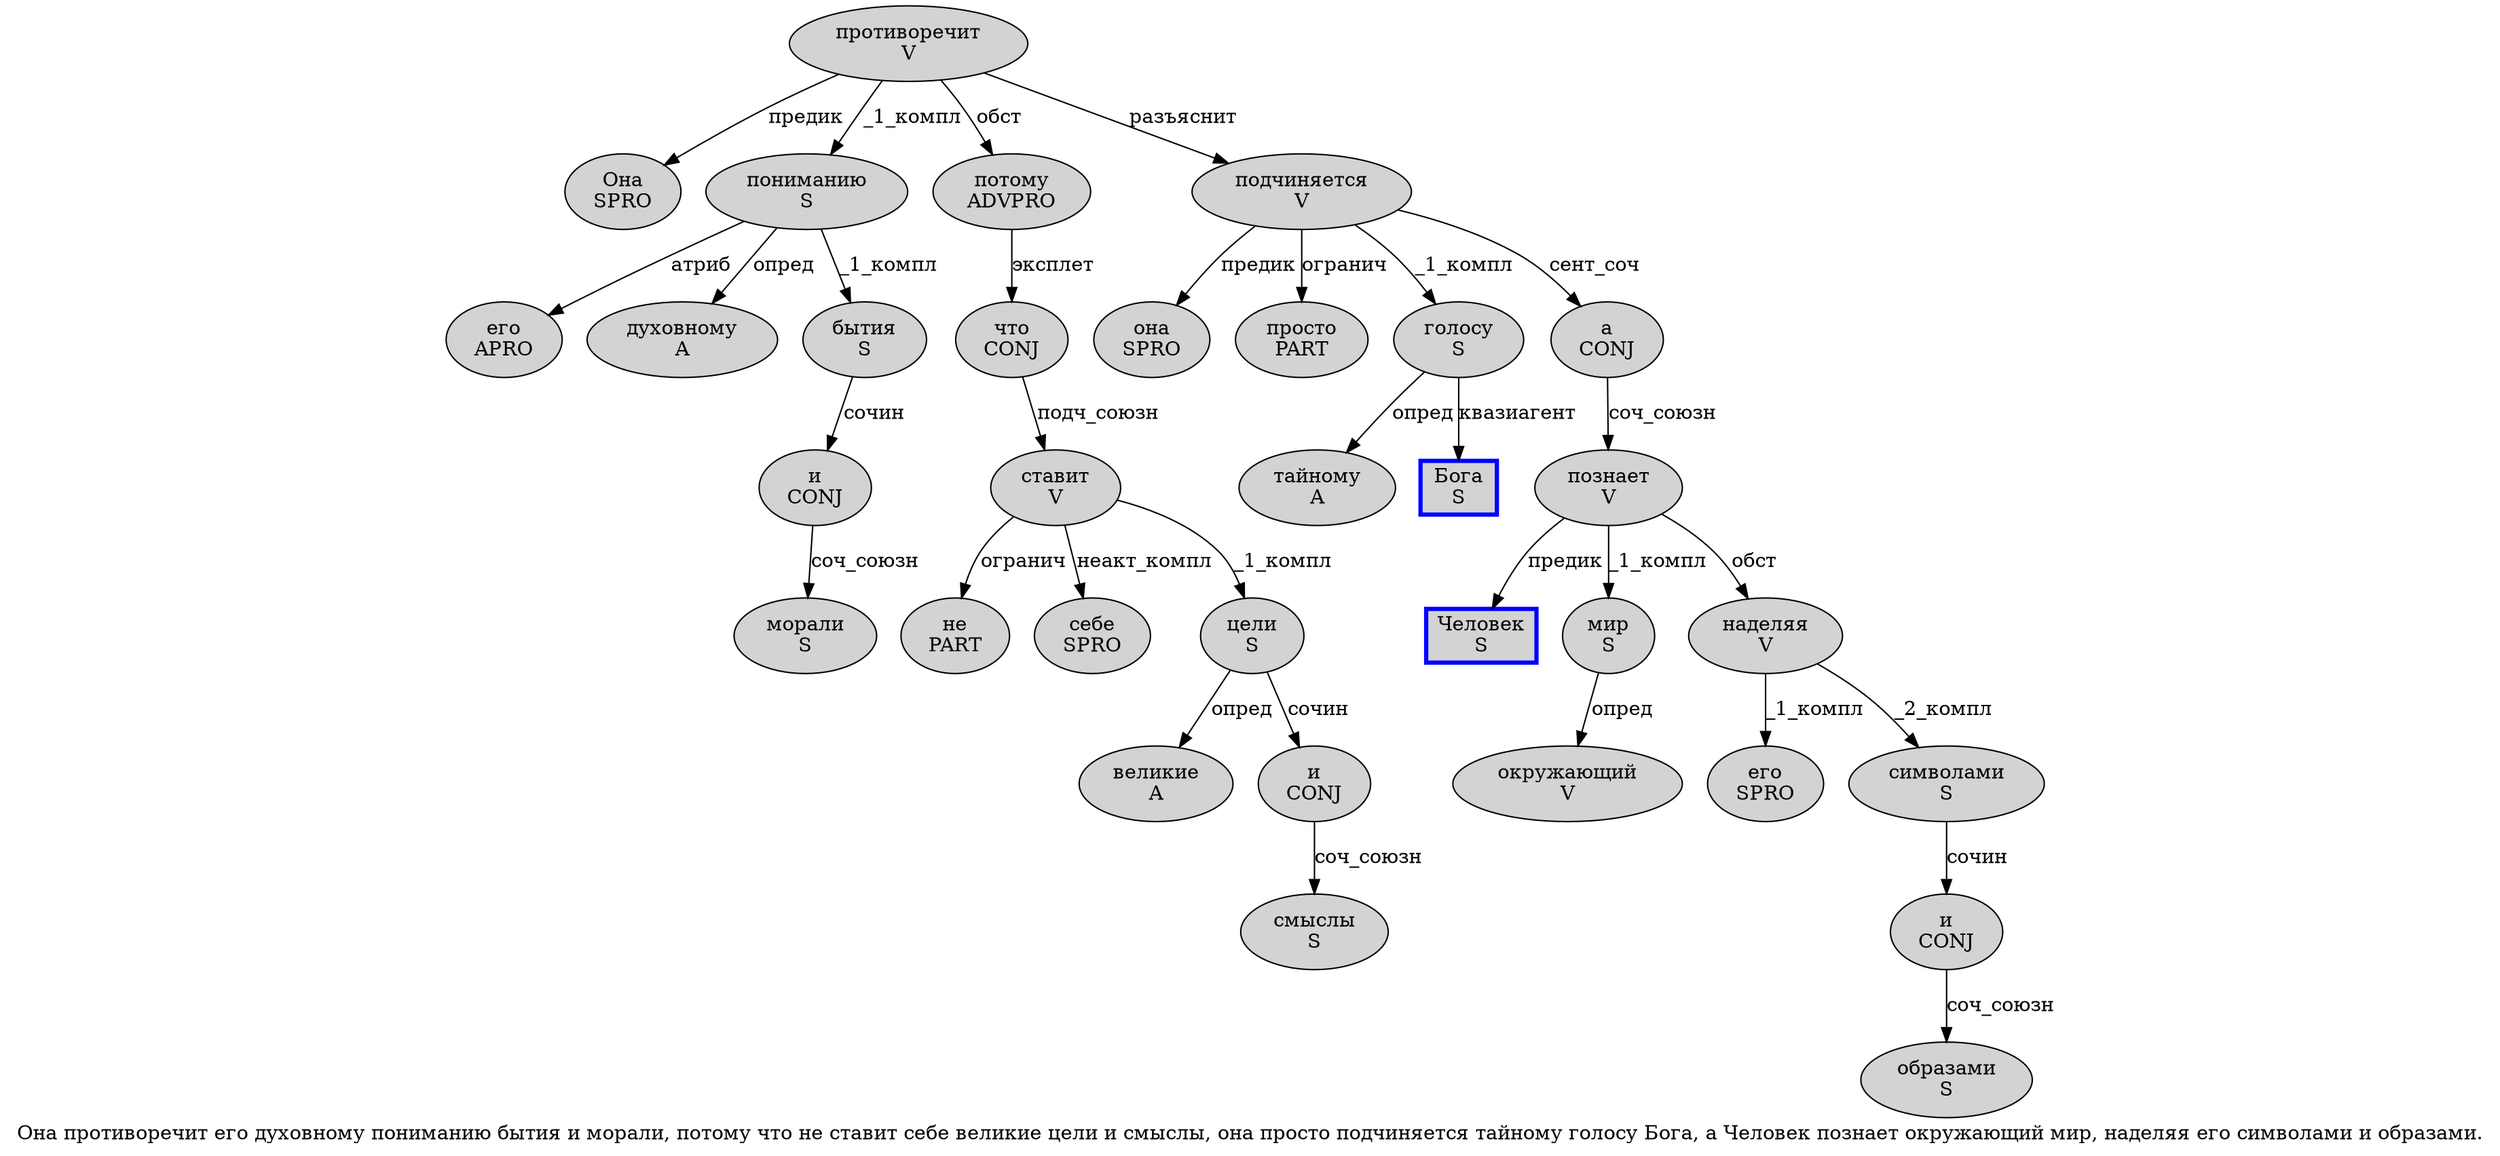 digraph SENTENCE_2134 {
	graph [label="Она противоречит его духовному пониманию бытия и морали, потому что не ставит себе великие цели и смыслы, она просто подчиняется тайному голосу Бога, а Человек познает окружающий мир, наделяя его символами и образами."]
	node [style=filled]
		0 [label="Она
SPRO" color="" fillcolor=lightgray penwidth=1 shape=ellipse]
		1 [label="противоречит
V" color="" fillcolor=lightgray penwidth=1 shape=ellipse]
		2 [label="его
APRO" color="" fillcolor=lightgray penwidth=1 shape=ellipse]
		3 [label="духовному
A" color="" fillcolor=lightgray penwidth=1 shape=ellipse]
		4 [label="пониманию
S" color="" fillcolor=lightgray penwidth=1 shape=ellipse]
		5 [label="бытия
S" color="" fillcolor=lightgray penwidth=1 shape=ellipse]
		6 [label="и
CONJ" color="" fillcolor=lightgray penwidth=1 shape=ellipse]
		7 [label="морали
S" color="" fillcolor=lightgray penwidth=1 shape=ellipse]
		9 [label="потому
ADVPRO" color="" fillcolor=lightgray penwidth=1 shape=ellipse]
		10 [label="что
CONJ" color="" fillcolor=lightgray penwidth=1 shape=ellipse]
		11 [label="не
PART" color="" fillcolor=lightgray penwidth=1 shape=ellipse]
		12 [label="ставит
V" color="" fillcolor=lightgray penwidth=1 shape=ellipse]
		13 [label="себе
SPRO" color="" fillcolor=lightgray penwidth=1 shape=ellipse]
		14 [label="великие
A" color="" fillcolor=lightgray penwidth=1 shape=ellipse]
		15 [label="цели
S" color="" fillcolor=lightgray penwidth=1 shape=ellipse]
		16 [label="и
CONJ" color="" fillcolor=lightgray penwidth=1 shape=ellipse]
		17 [label="смыслы
S" color="" fillcolor=lightgray penwidth=1 shape=ellipse]
		19 [label="она
SPRO" color="" fillcolor=lightgray penwidth=1 shape=ellipse]
		20 [label="просто
PART" color="" fillcolor=lightgray penwidth=1 shape=ellipse]
		21 [label="подчиняется
V" color="" fillcolor=lightgray penwidth=1 shape=ellipse]
		22 [label="тайному
A" color="" fillcolor=lightgray penwidth=1 shape=ellipse]
		23 [label="голосу
S" color="" fillcolor=lightgray penwidth=1 shape=ellipse]
		24 [label="Бога
S" color=blue fillcolor=lightgray penwidth=3 shape=box]
		26 [label="а
CONJ" color="" fillcolor=lightgray penwidth=1 shape=ellipse]
		27 [label="Человек
S" color=blue fillcolor=lightgray penwidth=3 shape=box]
		28 [label="познает
V" color="" fillcolor=lightgray penwidth=1 shape=ellipse]
		29 [label="окружающий
V" color="" fillcolor=lightgray penwidth=1 shape=ellipse]
		30 [label="мир
S" color="" fillcolor=lightgray penwidth=1 shape=ellipse]
		32 [label="наделяя
V" color="" fillcolor=lightgray penwidth=1 shape=ellipse]
		33 [label="его
SPRO" color="" fillcolor=lightgray penwidth=1 shape=ellipse]
		34 [label="символами
S" color="" fillcolor=lightgray penwidth=1 shape=ellipse]
		35 [label="и
CONJ" color="" fillcolor=lightgray penwidth=1 shape=ellipse]
		36 [label="образами
S" color="" fillcolor=lightgray penwidth=1 shape=ellipse]
			28 -> 27 [label="предик"]
			28 -> 30 [label="_1_компл"]
			28 -> 32 [label="обст"]
			30 -> 29 [label="опред"]
			5 -> 6 [label="сочин"]
			26 -> 28 [label="соч_союзн"]
			34 -> 35 [label="сочин"]
			12 -> 11 [label="огранич"]
			12 -> 13 [label="неакт_компл"]
			12 -> 15 [label="_1_компл"]
			1 -> 0 [label="предик"]
			1 -> 4 [label="_1_компл"]
			1 -> 9 [label="обст"]
			1 -> 21 [label="разъяснит"]
			16 -> 17 [label="соч_союзн"]
			15 -> 14 [label="опред"]
			15 -> 16 [label="сочин"]
			9 -> 10 [label="эксплет"]
			32 -> 33 [label="_1_компл"]
			32 -> 34 [label="_2_компл"]
			4 -> 2 [label="атриб"]
			4 -> 3 [label="опред"]
			4 -> 5 [label="_1_компл"]
			35 -> 36 [label="соч_союзн"]
			10 -> 12 [label="подч_союзн"]
			23 -> 22 [label="опред"]
			23 -> 24 [label="квазиагент"]
			21 -> 19 [label="предик"]
			21 -> 20 [label="огранич"]
			21 -> 23 [label="_1_компл"]
			21 -> 26 [label="сент_соч"]
			6 -> 7 [label="соч_союзн"]
}